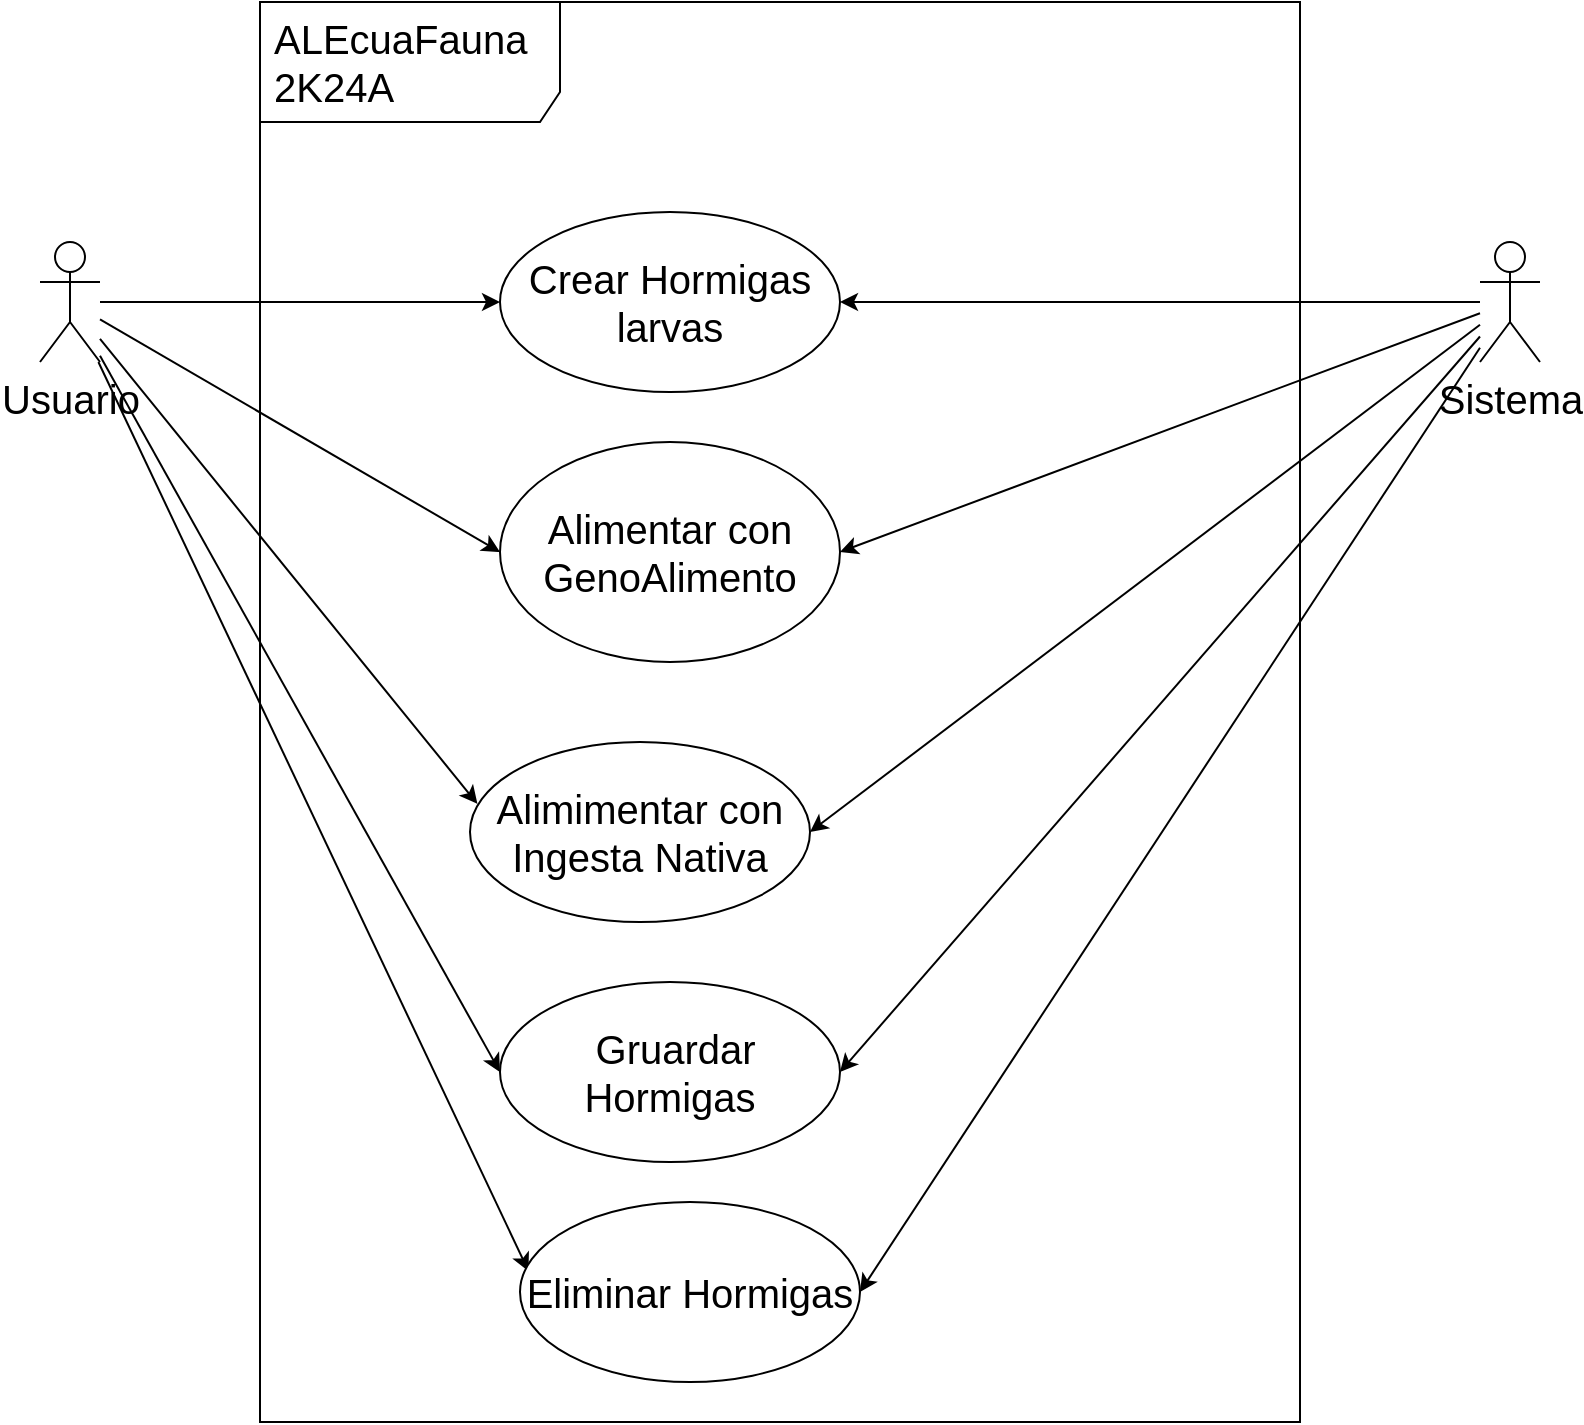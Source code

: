 <mxfile>
    <diagram id="u6mARD2z6hc0mRG2zNkf" name="Page-1">
        <mxGraphModel dx="1375" dy="878" grid="1" gridSize="10" guides="1" tooltips="1" connect="1" arrows="1" fold="1" page="1" pageScale="1" pageWidth="850" pageHeight="1100" math="0" shadow="0">
            <root>
                <mxCell id="0"/>
                <mxCell id="1" parent="0"/>
                <mxCell id="2" value="ALEcuaFauna 2K24A" style="shape=umlFrame;whiteSpace=wrap;html=1;width=150;height=60;boundedLbl=1;verticalAlign=middle;align=left;spacingLeft=5;hachureGap=4;fontFamily=Helvetica;fontSize=20;fontStyle=0" parent="1" vertex="1">
                    <mxGeometry x="150" y="170" width="520" height="710" as="geometry"/>
                </mxCell>
                <mxCell id="3" style="edgeStyle=none;hachureGap=4;html=1;fontFamily=Helvetica;fontSize=16;entryX=1;entryY=0.5;entryDx=0;entryDy=0;" parent="1" source="6" target="10" edge="1">
                    <mxGeometry relative="1" as="geometry">
                        <Array as="points"/>
                        <mxPoint x="594.972" y="323.713" as="targetPoint"/>
                    </mxGeometry>
                </mxCell>
                <mxCell id="29" style="edgeStyle=none;html=1;entryX=1;entryY=0.5;entryDx=0;entryDy=0;" parent="1" source="6" target="28" edge="1">
                    <mxGeometry relative="1" as="geometry"/>
                </mxCell>
                <mxCell id="32" style="edgeStyle=none;html=1;entryX=1;entryY=0.5;entryDx=0;entryDy=0;" edge="1" parent="1" source="6" target="30">
                    <mxGeometry relative="1" as="geometry"/>
                </mxCell>
                <mxCell id="37" style="edgeStyle=none;html=1;entryX=1;entryY=0.5;entryDx=0;entryDy=0;" edge="1" parent="1" source="6" target="26">
                    <mxGeometry relative="1" as="geometry"/>
                </mxCell>
                <mxCell id="38" style="edgeStyle=none;html=1;entryX=1;entryY=0.5;entryDx=0;entryDy=0;" edge="1" parent="1" source="6" target="31">
                    <mxGeometry relative="1" as="geometry"/>
                </mxCell>
                <mxCell id="6" value="Sistema" style="shape=umlActor;verticalLabelPosition=bottom;verticalAlign=top;html=1;hachureGap=4;fontFamily=Helvetica;fontSize=20;" parent="1" vertex="1">
                    <mxGeometry x="760" y="290" width="30" height="60" as="geometry"/>
                </mxCell>
                <mxCell id="8" style="edgeStyle=none;hachureGap=4;html=1;entryX=0;entryY=0.5;entryDx=0;entryDy=0;fontFamily=Helvetica;fontSize=16;" parent="1" source="9" target="10" edge="1">
                    <mxGeometry relative="1" as="geometry"/>
                </mxCell>
                <mxCell id="33" style="edgeStyle=none;html=1;entryX=0.022;entryY=0.344;entryDx=0;entryDy=0;entryPerimeter=0;" edge="1" parent="1" source="9" target="26">
                    <mxGeometry relative="1" as="geometry"/>
                </mxCell>
                <mxCell id="34" style="edgeStyle=none;html=1;entryX=0;entryY=0.5;entryDx=0;entryDy=0;" edge="1" parent="1" source="9" target="30">
                    <mxGeometry relative="1" as="geometry"/>
                </mxCell>
                <mxCell id="35" style="edgeStyle=none;html=1;entryX=0;entryY=0.5;entryDx=0;entryDy=0;" edge="1" parent="1" source="9" target="28">
                    <mxGeometry relative="1" as="geometry">
                        <mxPoint x="80" y="330" as="targetPoint"/>
                    </mxGeometry>
                </mxCell>
                <mxCell id="36" style="edgeStyle=none;html=1;entryX=0.025;entryY=0.384;entryDx=0;entryDy=0;entryPerimeter=0;" edge="1" parent="1" source="9" target="31">
                    <mxGeometry relative="1" as="geometry"/>
                </mxCell>
                <mxCell id="9" value="Usuario" style="shape=umlActor;verticalLabelPosition=bottom;verticalAlign=top;html=1;hachureGap=4;fontFamily=Helvetica;fontSize=20;" parent="1" vertex="1">
                    <mxGeometry x="40" y="290" width="30" height="60" as="geometry"/>
                </mxCell>
                <mxCell id="10" value="Crear Hormigas larvas" style="ellipse;whiteSpace=wrap;html=1;hachureGap=4;fontFamily=Helvetica;fontSize=20;" parent="1" vertex="1">
                    <mxGeometry x="270" y="275" width="170" height="90" as="geometry"/>
                </mxCell>
                <mxCell id="26" value="Alimimentar con Ingesta Nativa" style="ellipse;whiteSpace=wrap;html=1;hachureGap=4;fontFamily=Helvetica;fontSize=20;" parent="1" vertex="1">
                    <mxGeometry x="255" y="540" width="170" height="90" as="geometry"/>
                </mxCell>
                <mxCell id="28" value="&amp;nbsp;Gruardar Hormigas&lt;span style=&quot;color: rgba(0, 0, 0, 0); font-family: monospace; font-size: 0px; text-align: start;&quot;&gt;%3CmxGraphModel%3E%3Croot%3E%3CmxCell%20id%3D%220%22%2F%3E%3CmxCell%20id%3D%221%22%20parent%3D%220%22%2F%3E%3CmxCell%20id%3D%222%22%20value%3D%22Eliminar%20Hormigas%22%20style%3D%22ellipse%3BwhiteSpace%3Dwrap%3Bhtml%3D1%3BhachureGap%3D4%3BfontFamily%3DHelvetica%3BfontSize%3D20%3B%22%20vertex%3D%221%22%20parent%3D%221%22%3E%3CmxGeometry%20x%3D%22230%22%20y%3D%22440%22%20width%3D%22170%22%20height%3D%2290%22%20as%3D%22geometry%22%2F%3E%3C%2FmxCell%3E%3C%2Froot%3E%3C%2FmxGraphModel%3E&lt;/span&gt;" style="ellipse;whiteSpace=wrap;html=1;hachureGap=4;fontFamily=Helvetica;fontSize=20;" parent="1" vertex="1">
                    <mxGeometry x="270" y="660" width="170" height="90" as="geometry"/>
                </mxCell>
                <mxCell id="30" value="Alimentar con GenoAlimento" style="ellipse;whiteSpace=wrap;html=1;hachureGap=4;fontFamily=Helvetica;fontSize=20;" vertex="1" parent="1">
                    <mxGeometry x="270" y="390" width="170" height="110" as="geometry"/>
                </mxCell>
                <mxCell id="31" value="Eliminar Hormigas" style="ellipse;whiteSpace=wrap;html=1;hachureGap=4;fontFamily=Helvetica;fontSize=20;" vertex="1" parent="1">
                    <mxGeometry x="280" y="770" width="170" height="90" as="geometry"/>
                </mxCell>
            </root>
        </mxGraphModel>
    </diagram>
</mxfile>